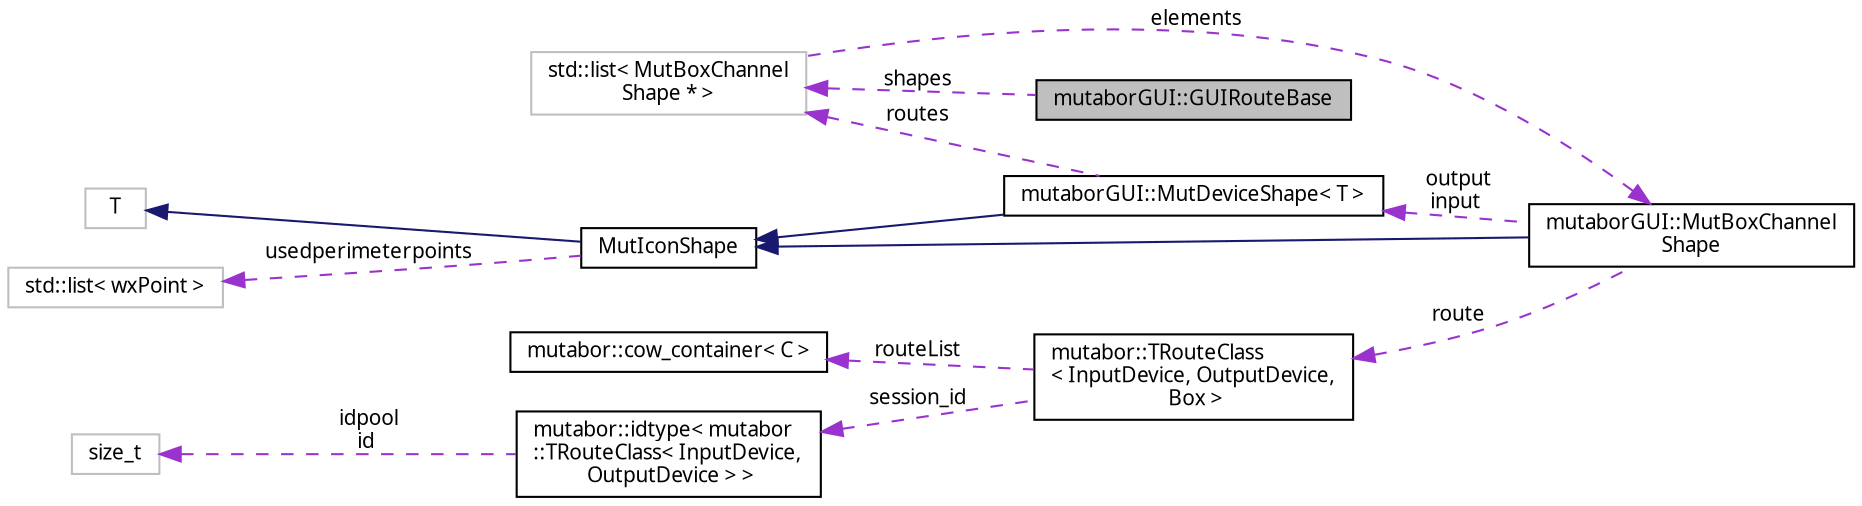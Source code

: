 digraph "mutaborGUI::GUIRouteBase"
{
  edge [fontname="Sans",fontsize="10",labelfontname="Sans",labelfontsize="10"];
  node [fontname="Sans",fontsize="10",shape=record];
  rankdir="LR";
  Node2 [label="mutaborGUI::GUIRouteBase",height=0.2,width=0.4,color="black", fillcolor="grey75", style="filled", fontcolor="black"];
  Node3 -> Node2 [dir="back",color="darkorchid3",fontsize="10",style="dashed",label=" shapes" ,fontname="Sans"];
  Node3 [label="std::list\< MutBoxChannel\lShape * \>",height=0.2,width=0.4,color="grey75", fillcolor="white", style="filled"];
  Node4 -> Node3 [dir="back",color="darkorchid3",fontsize="10",style="dashed",label=" elements" ,fontname="Sans"];
  Node4 [label="mutaborGUI::MutBoxChannel\lShape",height=0.2,width=0.4,color="black", fillcolor="white", style="filled",URL="$d8/d8e/classmutaborGUI_1_1MutBoxChannelShape.html"];
  Node5 -> Node4 [dir="back",color="midnightblue",fontsize="10",style="solid",fontname="Sans"];
  Node5 [label="MutIconShape",height=0.2,width=0.4,color="black", fillcolor="white", style="filled",URL="$d5/d12/classMutIconShapeClass.html",tooltip="An icon control with static text. "];
  Node6 -> Node5 [dir="back",color="midnightblue",fontsize="10",style="solid",fontname="Sans"];
  Node6 [label="T",height=0.2,width=0.4,color="grey75", fillcolor="white", style="filled"];
  Node7 -> Node5 [dir="back",color="darkorchid3",fontsize="10",style="dashed",label=" usedperimeterpoints" ,fontname="Sans"];
  Node7 [label="std::list\< wxPoint \>",height=0.2,width=0.4,color="grey75", fillcolor="white", style="filled"];
  Node8 -> Node4 [dir="back",color="darkorchid3",fontsize="10",style="dashed",label=" route" ,fontname="Sans"];
  Node8 [label="mutabor::TRouteClass\l\< InputDevice, OutputDevice,\l Box \>",height=0.2,width=0.4,color="black", fillcolor="white", style="filled",URL="$db/d05/classmutabor_1_1TRouteClass.html"];
  Node9 -> Node8 [dir="back",color="darkorchid3",fontsize="10",style="dashed",label=" routeList" ,fontname="Sans"];
  Node9 [label="mutabor::cow_container\< C \>",height=0.2,width=0.4,color="black", fillcolor="white", style="filled",URL="$df/d40/classmutabor_1_1cow__container.html"];
  Node10 -> Node8 [dir="back",color="darkorchid3",fontsize="10",style="dashed",label=" session_id" ,fontname="Sans"];
  Node10 [label="mutabor::idtype\< mutabor\l::TRouteClass\< InputDevice,\l OutputDevice \> \>",height=0.2,width=0.4,color="black", fillcolor="white", style="filled",URL="$d7/dce/classmutabor_1_1idtype.html"];
  Node11 -> Node10 [dir="back",color="darkorchid3",fontsize="10",style="dashed",label=" idpool\nid" ,fontname="Sans"];
  Node11 [label="size_t",height=0.2,width=0.4,color="grey75", fillcolor="white", style="filled"];
  Node12 -> Node4 [dir="back",color="darkorchid3",fontsize="10",style="dashed",label=" output\ninput" ,fontname="Sans"];
  Node12 [label="mutaborGUI::MutDeviceShape\< T \>",height=0.2,width=0.4,color="black", fillcolor="white", style="filled",URL="$d3/d4c/classmutaborGUI_1_1MutDeviceShape.html"];
  Node5 -> Node12 [dir="back",color="midnightblue",fontsize="10",style="solid",fontname="Sans"];
  Node3 -> Node12 [dir="back",color="darkorchid3",fontsize="10",style="dashed",label=" routes" ,fontname="Sans"];
}
